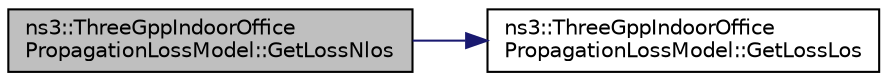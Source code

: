 digraph "ns3::ThreeGppIndoorOfficePropagationLossModel::GetLossNlos"
{
 // LATEX_PDF_SIZE
  edge [fontname="Helvetica",fontsize="10",labelfontname="Helvetica",labelfontsize="10"];
  node [fontname="Helvetica",fontsize="10",shape=record];
  rankdir="LR";
  Node1 [label="ns3::ThreeGppIndoorOffice\lPropagationLossModel::GetLossNlos",height=0.2,width=0.4,color="black", fillcolor="grey75", style="filled", fontcolor="black",tooltip="Computes the pathloss between a and b considering that the line of sight is obstructed."];
  Node1 -> Node2 [color="midnightblue",fontsize="10",style="solid",fontname="Helvetica"];
  Node2 [label="ns3::ThreeGppIndoorOffice\lPropagationLossModel::GetLossLos",height=0.2,width=0.4,color="black", fillcolor="white", style="filled",URL="$classns3_1_1_three_gpp_indoor_office_propagation_loss_model.html#adbf8cf83683d0f36c147dbf76d9fa8a1",tooltip="Computes the pathloss between a and b considering that the line of sight is not obstructed."];
}
